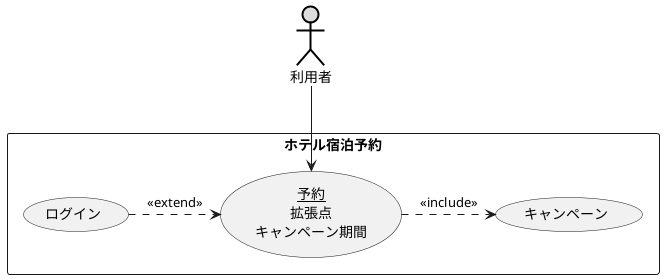 @startuml 演習2-4
actor 利用者 #DDDDDD;line:black;line.bold;
rectangle ホテル宿泊予約  {
    usecase キャンペーン
    usecase  (<u>予約</u>\n拡張点\nキャンペーン期間) as input
    usecase ログイン
}
 (ログイン) .> input : << extend >>
  input .> (キャンペーン) : << include >>
  利用者--> input

@enduml